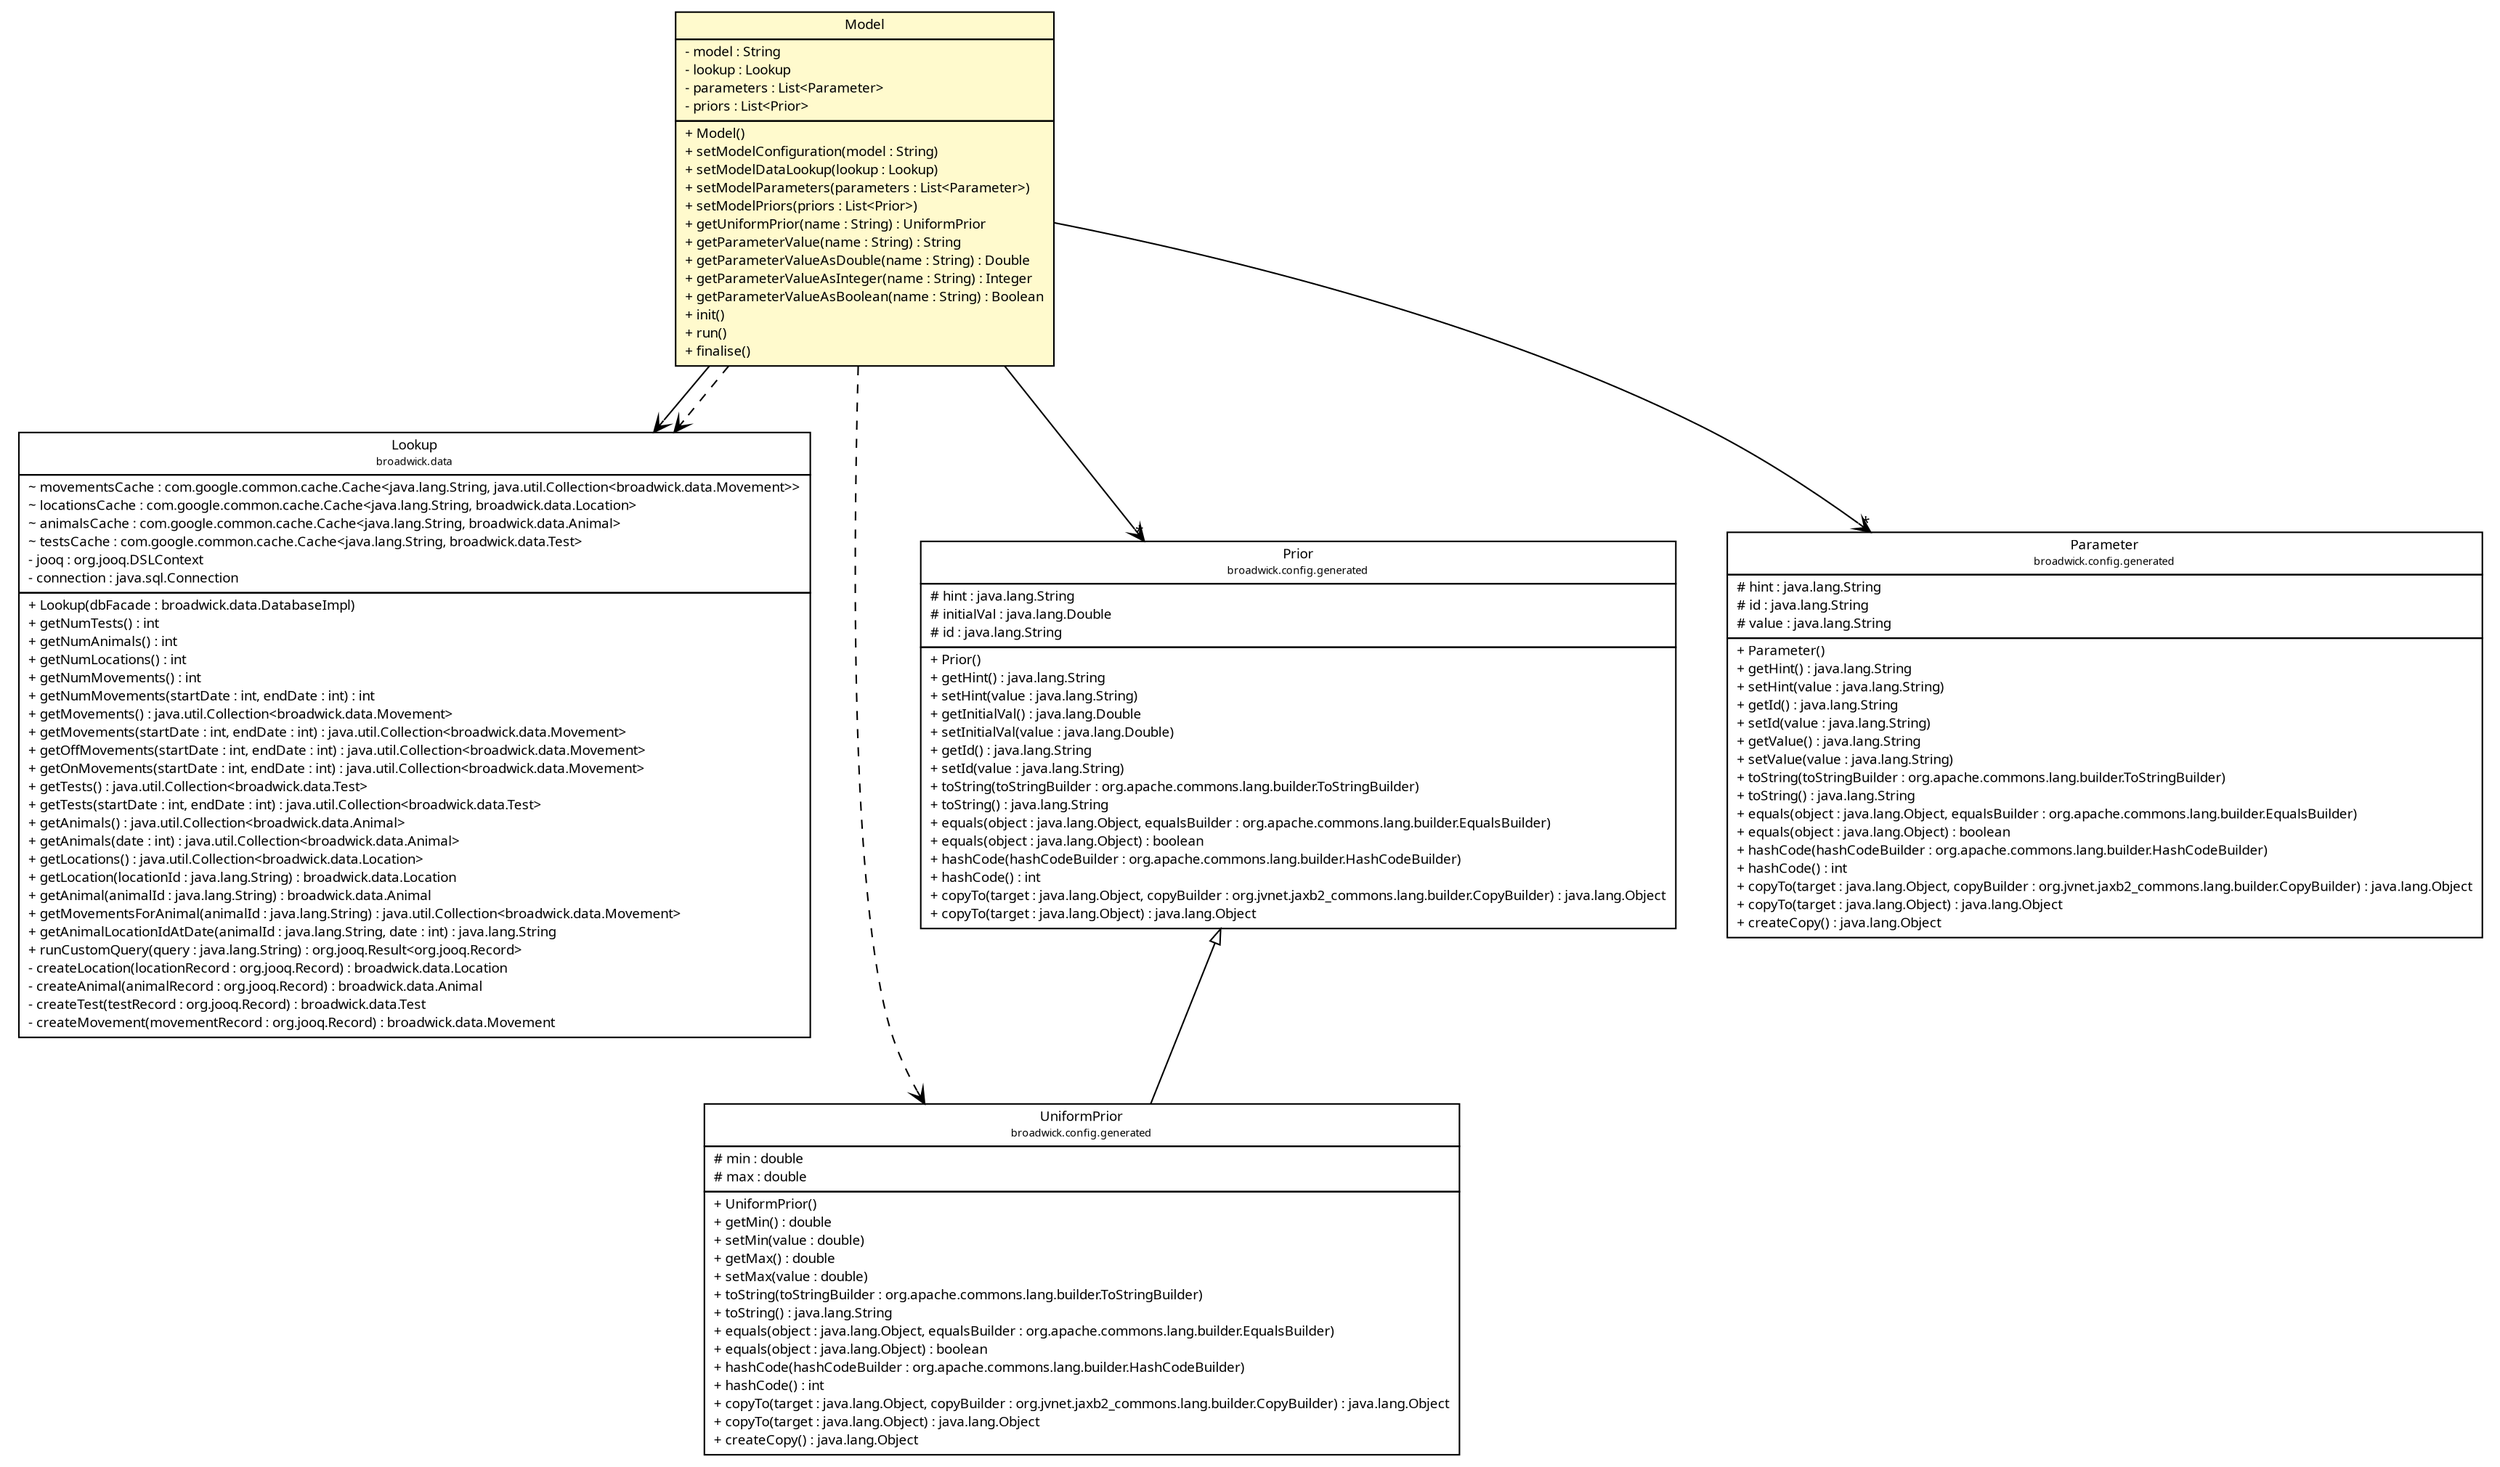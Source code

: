 #!/usr/local/bin/dot
#
# Class diagram 
# Generated by UMLGraph version R5_6 (http://www.umlgraph.org/)
#

digraph G {
	edge [fontname="Trebuchet MS",fontsize=10,labelfontname="Trebuchet MS",labelfontsize=10];
	node [fontname="Trebuchet MS",fontsize=10,shape=plaintext];
	nodesep=0.25;
	ranksep=0.5;
	// broadwick.data.Lookup
	c14449 [label=<<table title="broadwick.data.Lookup" border="0" cellborder="1" cellspacing="0" cellpadding="2" port="p" href="../data/Lookup.html">
		<tr><td><table border="0" cellspacing="0" cellpadding="1">
<tr><td align="center" balign="center"><font face="Trebuchet MS"> Lookup </font></td></tr>
<tr><td align="center" balign="center"><font face="Trebuchet MS" point-size="7.0"> broadwick.data </font></td></tr>
		</table></td></tr>
		<tr><td><table border="0" cellspacing="0" cellpadding="1">
<tr><td align="left" balign="left"> ~ movementsCache : com.google.common.cache.Cache&lt;java.lang.String, java.util.Collection&lt;broadwick.data.Movement&gt;&gt; </td></tr>
<tr><td align="left" balign="left"> ~ locationsCache : com.google.common.cache.Cache&lt;java.lang.String, broadwick.data.Location&gt; </td></tr>
<tr><td align="left" balign="left"> ~ animalsCache : com.google.common.cache.Cache&lt;java.lang.String, broadwick.data.Animal&gt; </td></tr>
<tr><td align="left" balign="left"> ~ testsCache : com.google.common.cache.Cache&lt;java.lang.String, broadwick.data.Test&gt; </td></tr>
<tr><td align="left" balign="left"> - jooq : org.jooq.DSLContext </td></tr>
<tr><td align="left" balign="left"> - connection : java.sql.Connection </td></tr>
		</table></td></tr>
		<tr><td><table border="0" cellspacing="0" cellpadding="1">
<tr><td align="left" balign="left"> + Lookup(dbFacade : broadwick.data.DatabaseImpl) </td></tr>
<tr><td align="left" balign="left"> + getNumTests() : int </td></tr>
<tr><td align="left" balign="left"> + getNumAnimals() : int </td></tr>
<tr><td align="left" balign="left"> + getNumLocations() : int </td></tr>
<tr><td align="left" balign="left"> + getNumMovements() : int </td></tr>
<tr><td align="left" balign="left"> + getNumMovements(startDate : int, endDate : int) : int </td></tr>
<tr><td align="left" balign="left"> + getMovements() : java.util.Collection&lt;broadwick.data.Movement&gt; </td></tr>
<tr><td align="left" balign="left"> + getMovements(startDate : int, endDate : int) : java.util.Collection&lt;broadwick.data.Movement&gt; </td></tr>
<tr><td align="left" balign="left"> + getOffMovements(startDate : int, endDate : int) : java.util.Collection&lt;broadwick.data.Movement&gt; </td></tr>
<tr><td align="left" balign="left"> + getOnMovements(startDate : int, endDate : int) : java.util.Collection&lt;broadwick.data.Movement&gt; </td></tr>
<tr><td align="left" balign="left"> + getTests() : java.util.Collection&lt;broadwick.data.Test&gt; </td></tr>
<tr><td align="left" balign="left"> + getTests(startDate : int, endDate : int) : java.util.Collection&lt;broadwick.data.Test&gt; </td></tr>
<tr><td align="left" balign="left"> + getAnimals() : java.util.Collection&lt;broadwick.data.Animal&gt; </td></tr>
<tr><td align="left" balign="left"> + getAnimals(date : int) : java.util.Collection&lt;broadwick.data.Animal&gt; </td></tr>
<tr><td align="left" balign="left"> + getLocations() : java.util.Collection&lt;broadwick.data.Location&gt; </td></tr>
<tr><td align="left" balign="left"> + getLocation(locationId : java.lang.String) : broadwick.data.Location </td></tr>
<tr><td align="left" balign="left"> + getAnimal(animalId : java.lang.String) : broadwick.data.Animal </td></tr>
<tr><td align="left" balign="left"> + getMovementsForAnimal(animalId : java.lang.String) : java.util.Collection&lt;broadwick.data.Movement&gt; </td></tr>
<tr><td align="left" balign="left"> + getAnimalLocationIdAtDate(animalId : java.lang.String, date : int) : java.lang.String </td></tr>
<tr><td align="left" balign="left"> + runCustomQuery(query : java.lang.String) : org.jooq.Result&lt;org.jooq.Record&gt; </td></tr>
<tr><td align="left" balign="left"> - createLocation(locationRecord : org.jooq.Record) : broadwick.data.Location </td></tr>
<tr><td align="left" balign="left"> - createAnimal(animalRecord : org.jooq.Record) : broadwick.data.Animal </td></tr>
<tr><td align="left" balign="left"> - createTest(testRecord : org.jooq.Record) : broadwick.data.Test </td></tr>
<tr><td align="left" balign="left"> - createMovement(movementRecord : org.jooq.Record) : broadwick.data.Movement </td></tr>
		</table></td></tr>
		</table>>, URL="../data/Lookup.html", fontname="Trebuchet MS", fontcolor="black", fontsize=9.0];
	// broadwick.model.Model
	c14485 [label=<<table title="broadwick.model.Model" border="0" cellborder="1" cellspacing="0" cellpadding="2" port="p" bgcolor="lemonChiffon" href="./Model.html">
		<tr><td><table border="0" cellspacing="0" cellpadding="1">
<tr><td align="center" balign="center"><font face="Trebuchet MS"> Model </font></td></tr>
		</table></td></tr>
		<tr><td><table border="0" cellspacing="0" cellpadding="1">
<tr><td align="left" balign="left"> - model : String </td></tr>
<tr><td align="left" balign="left"> - lookup : Lookup </td></tr>
<tr><td align="left" balign="left"> - parameters : List&lt;Parameter&gt; </td></tr>
<tr><td align="left" balign="left"> - priors : List&lt;Prior&gt; </td></tr>
		</table></td></tr>
		<tr><td><table border="0" cellspacing="0" cellpadding="1">
<tr><td align="left" balign="left"> + Model() </td></tr>
<tr><td align="left" balign="left"> + setModelConfiguration(model : String) </td></tr>
<tr><td align="left" balign="left"> + setModelDataLookup(lookup : Lookup) </td></tr>
<tr><td align="left" balign="left"> + setModelParameters(parameters : List&lt;Parameter&gt;) </td></tr>
<tr><td align="left" balign="left"> + setModelPriors(priors : List&lt;Prior&gt;) </td></tr>
<tr><td align="left" balign="left"> + getUniformPrior(name : String) : UniformPrior </td></tr>
<tr><td align="left" balign="left"> + getParameterValue(name : String) : String </td></tr>
<tr><td align="left" balign="left"> + getParameterValueAsDouble(name : String) : Double </td></tr>
<tr><td align="left" balign="left"> + getParameterValueAsInteger(name : String) : Integer </td></tr>
<tr><td align="left" balign="left"> + getParameterValueAsBoolean(name : String) : Boolean </td></tr>
<tr><td align="left" balign="left"><font face="Trebuchet MS" point-size="9.0"> + init() </font></td></tr>
<tr><td align="left" balign="left"><font face="Trebuchet MS" point-size="9.0"> + run() </font></td></tr>
<tr><td align="left" balign="left"><font face="Trebuchet MS" point-size="9.0"> + finalise() </font></td></tr>
		</table></td></tr>
		</table>>, URL="./Model.html", fontname="Trebuchet MS", fontcolor="black", fontsize=9.0];
	// broadwick.config.generated.UniformPrior
	c14531 [label=<<table title="broadwick.config.generated.UniformPrior" border="0" cellborder="1" cellspacing="0" cellpadding="2" port="p" href="../config/generated/UniformPrior.html">
		<tr><td><table border="0" cellspacing="0" cellpadding="1">
<tr><td align="center" balign="center"><font face="Trebuchet MS"> UniformPrior </font></td></tr>
<tr><td align="center" balign="center"><font face="Trebuchet MS" point-size="7.0"> broadwick.config.generated </font></td></tr>
		</table></td></tr>
		<tr><td><table border="0" cellspacing="0" cellpadding="1">
<tr><td align="left" balign="left"> # min : double </td></tr>
<tr><td align="left" balign="left"> # max : double </td></tr>
		</table></td></tr>
		<tr><td><table border="0" cellspacing="0" cellpadding="1">
<tr><td align="left" balign="left"> + UniformPrior() </td></tr>
<tr><td align="left" balign="left"> + getMin() : double </td></tr>
<tr><td align="left" balign="left"> + setMin(value : double) </td></tr>
<tr><td align="left" balign="left"> + getMax() : double </td></tr>
<tr><td align="left" balign="left"> + setMax(value : double) </td></tr>
<tr><td align="left" balign="left"> + toString(toStringBuilder : org.apache.commons.lang.builder.ToStringBuilder) </td></tr>
<tr><td align="left" balign="left"> + toString() : java.lang.String </td></tr>
<tr><td align="left" balign="left"> + equals(object : java.lang.Object, equalsBuilder : org.apache.commons.lang.builder.EqualsBuilder) </td></tr>
<tr><td align="left" balign="left"> + equals(object : java.lang.Object) : boolean </td></tr>
<tr><td align="left" balign="left"> + hashCode(hashCodeBuilder : org.apache.commons.lang.builder.HashCodeBuilder) </td></tr>
<tr><td align="left" balign="left"> + hashCode() : int </td></tr>
<tr><td align="left" balign="left"> + copyTo(target : java.lang.Object, copyBuilder : org.jvnet.jaxb2_commons.lang.builder.CopyBuilder) : java.lang.Object </td></tr>
<tr><td align="left" balign="left"> + copyTo(target : java.lang.Object) : java.lang.Object </td></tr>
<tr><td align="left" balign="left"> + createCopy() : java.lang.Object </td></tr>
		</table></td></tr>
		</table>>, URL="../config/generated/UniformPrior.html", fontname="Trebuchet MS", fontcolor="black", fontsize=9.0];
	// broadwick.config.generated.Prior
	c14534 [label=<<table title="broadwick.config.generated.Prior" border="0" cellborder="1" cellspacing="0" cellpadding="2" port="p" href="../config/generated/Prior.html">
		<tr><td><table border="0" cellspacing="0" cellpadding="1">
<tr><td align="center" balign="center"><font face="Trebuchet MS"> Prior </font></td></tr>
<tr><td align="center" balign="center"><font face="Trebuchet MS" point-size="7.0"> broadwick.config.generated </font></td></tr>
		</table></td></tr>
		<tr><td><table border="0" cellspacing="0" cellpadding="1">
<tr><td align="left" balign="left"> # hint : java.lang.String </td></tr>
<tr><td align="left" balign="left"> # initialVal : java.lang.Double </td></tr>
<tr><td align="left" balign="left"> # id : java.lang.String </td></tr>
		</table></td></tr>
		<tr><td><table border="0" cellspacing="0" cellpadding="1">
<tr><td align="left" balign="left"> + Prior() </td></tr>
<tr><td align="left" balign="left"> + getHint() : java.lang.String </td></tr>
<tr><td align="left" balign="left"> + setHint(value : java.lang.String) </td></tr>
<tr><td align="left" balign="left"> + getInitialVal() : java.lang.Double </td></tr>
<tr><td align="left" balign="left"> + setInitialVal(value : java.lang.Double) </td></tr>
<tr><td align="left" balign="left"> + getId() : java.lang.String </td></tr>
<tr><td align="left" balign="left"> + setId(value : java.lang.String) </td></tr>
<tr><td align="left" balign="left"> + toString(toStringBuilder : org.apache.commons.lang.builder.ToStringBuilder) </td></tr>
<tr><td align="left" balign="left"> + toString() : java.lang.String </td></tr>
<tr><td align="left" balign="left"> + equals(object : java.lang.Object, equalsBuilder : org.apache.commons.lang.builder.EqualsBuilder) </td></tr>
<tr><td align="left" balign="left"> + equals(object : java.lang.Object) : boolean </td></tr>
<tr><td align="left" balign="left"> + hashCode(hashCodeBuilder : org.apache.commons.lang.builder.HashCodeBuilder) </td></tr>
<tr><td align="left" balign="left"> + hashCode() : int </td></tr>
<tr><td align="left" balign="left"> + copyTo(target : java.lang.Object, copyBuilder : org.jvnet.jaxb2_commons.lang.builder.CopyBuilder) : java.lang.Object </td></tr>
<tr><td align="left" balign="left"> + copyTo(target : java.lang.Object) : java.lang.Object </td></tr>
		</table></td></tr>
		</table>>, URL="../config/generated/Prior.html", fontname="Trebuchet MS", fontcolor="black", fontsize=9.0];
	// broadwick.config.generated.Parameter
	c14536 [label=<<table title="broadwick.config.generated.Parameter" border="0" cellborder="1" cellspacing="0" cellpadding="2" port="p" href="../config/generated/Parameter.html">
		<tr><td><table border="0" cellspacing="0" cellpadding="1">
<tr><td align="center" balign="center"><font face="Trebuchet MS"> Parameter </font></td></tr>
<tr><td align="center" balign="center"><font face="Trebuchet MS" point-size="7.0"> broadwick.config.generated </font></td></tr>
		</table></td></tr>
		<tr><td><table border="0" cellspacing="0" cellpadding="1">
<tr><td align="left" balign="left"> # hint : java.lang.String </td></tr>
<tr><td align="left" balign="left"> # id : java.lang.String </td></tr>
<tr><td align="left" balign="left"> # value : java.lang.String </td></tr>
		</table></td></tr>
		<tr><td><table border="0" cellspacing="0" cellpadding="1">
<tr><td align="left" balign="left"> + Parameter() </td></tr>
<tr><td align="left" balign="left"> + getHint() : java.lang.String </td></tr>
<tr><td align="left" balign="left"> + setHint(value : java.lang.String) </td></tr>
<tr><td align="left" balign="left"> + getId() : java.lang.String </td></tr>
<tr><td align="left" balign="left"> + setId(value : java.lang.String) </td></tr>
<tr><td align="left" balign="left"> + getValue() : java.lang.String </td></tr>
<tr><td align="left" balign="left"> + setValue(value : java.lang.String) </td></tr>
<tr><td align="left" balign="left"> + toString(toStringBuilder : org.apache.commons.lang.builder.ToStringBuilder) </td></tr>
<tr><td align="left" balign="left"> + toString() : java.lang.String </td></tr>
<tr><td align="left" balign="left"> + equals(object : java.lang.Object, equalsBuilder : org.apache.commons.lang.builder.EqualsBuilder) </td></tr>
<tr><td align="left" balign="left"> + equals(object : java.lang.Object) : boolean </td></tr>
<tr><td align="left" balign="left"> + hashCode(hashCodeBuilder : org.apache.commons.lang.builder.HashCodeBuilder) </td></tr>
<tr><td align="left" balign="left"> + hashCode() : int </td></tr>
<tr><td align="left" balign="left"> + copyTo(target : java.lang.Object, copyBuilder : org.jvnet.jaxb2_commons.lang.builder.CopyBuilder) : java.lang.Object </td></tr>
<tr><td align="left" balign="left"> + copyTo(target : java.lang.Object) : java.lang.Object </td></tr>
<tr><td align="left" balign="left"> + createCopy() : java.lang.Object </td></tr>
		</table></td></tr>
		</table>>, URL="../config/generated/Parameter.html", fontname="Trebuchet MS", fontcolor="black", fontsize=9.0];
	//broadwick.config.generated.UniformPrior extends broadwick.config.generated.Prior
	c14534:p -> c14531:p [dir=back,arrowtail=empty];
	// broadwick.model.Model NAVASSOC broadwick.data.Lookup
	c14485:p -> c14449:p [taillabel="", label="", headlabel="", fontname="Trebuchet MS", fontcolor="black", fontsize=10.0, color="black", arrowhead=open];
	// broadwick.model.Model NAVASSOC broadwick.config.generated.Parameter
	c14485:p -> c14536:p [taillabel="", label="", headlabel="*", fontname="Trebuchet MS", fontcolor="black", fontsize=10.0, color="black", arrowhead=open];
	// broadwick.model.Model NAVASSOC broadwick.config.generated.Prior
	c14485:p -> c14534:p [taillabel="", label="", headlabel="*", fontname="Trebuchet MS", fontcolor="black", fontsize=10.0, color="black", arrowhead=open];
	// broadwick.model.Model DEPEND broadwick.config.generated.UniformPrior
	c14485:p -> c14531:p [taillabel="", label="", headlabel="", fontname="Trebuchet MS", fontcolor="black", fontsize=10.0, color="black", arrowhead=open, style=dashed];
	// broadwick.model.Model DEPEND broadwick.data.Lookup
	c14485:p -> c14449:p [taillabel="", label="", headlabel="", fontname="Trebuchet MS", fontcolor="black", fontsize=10.0, color="black", arrowhead=open, style=dashed];
}

